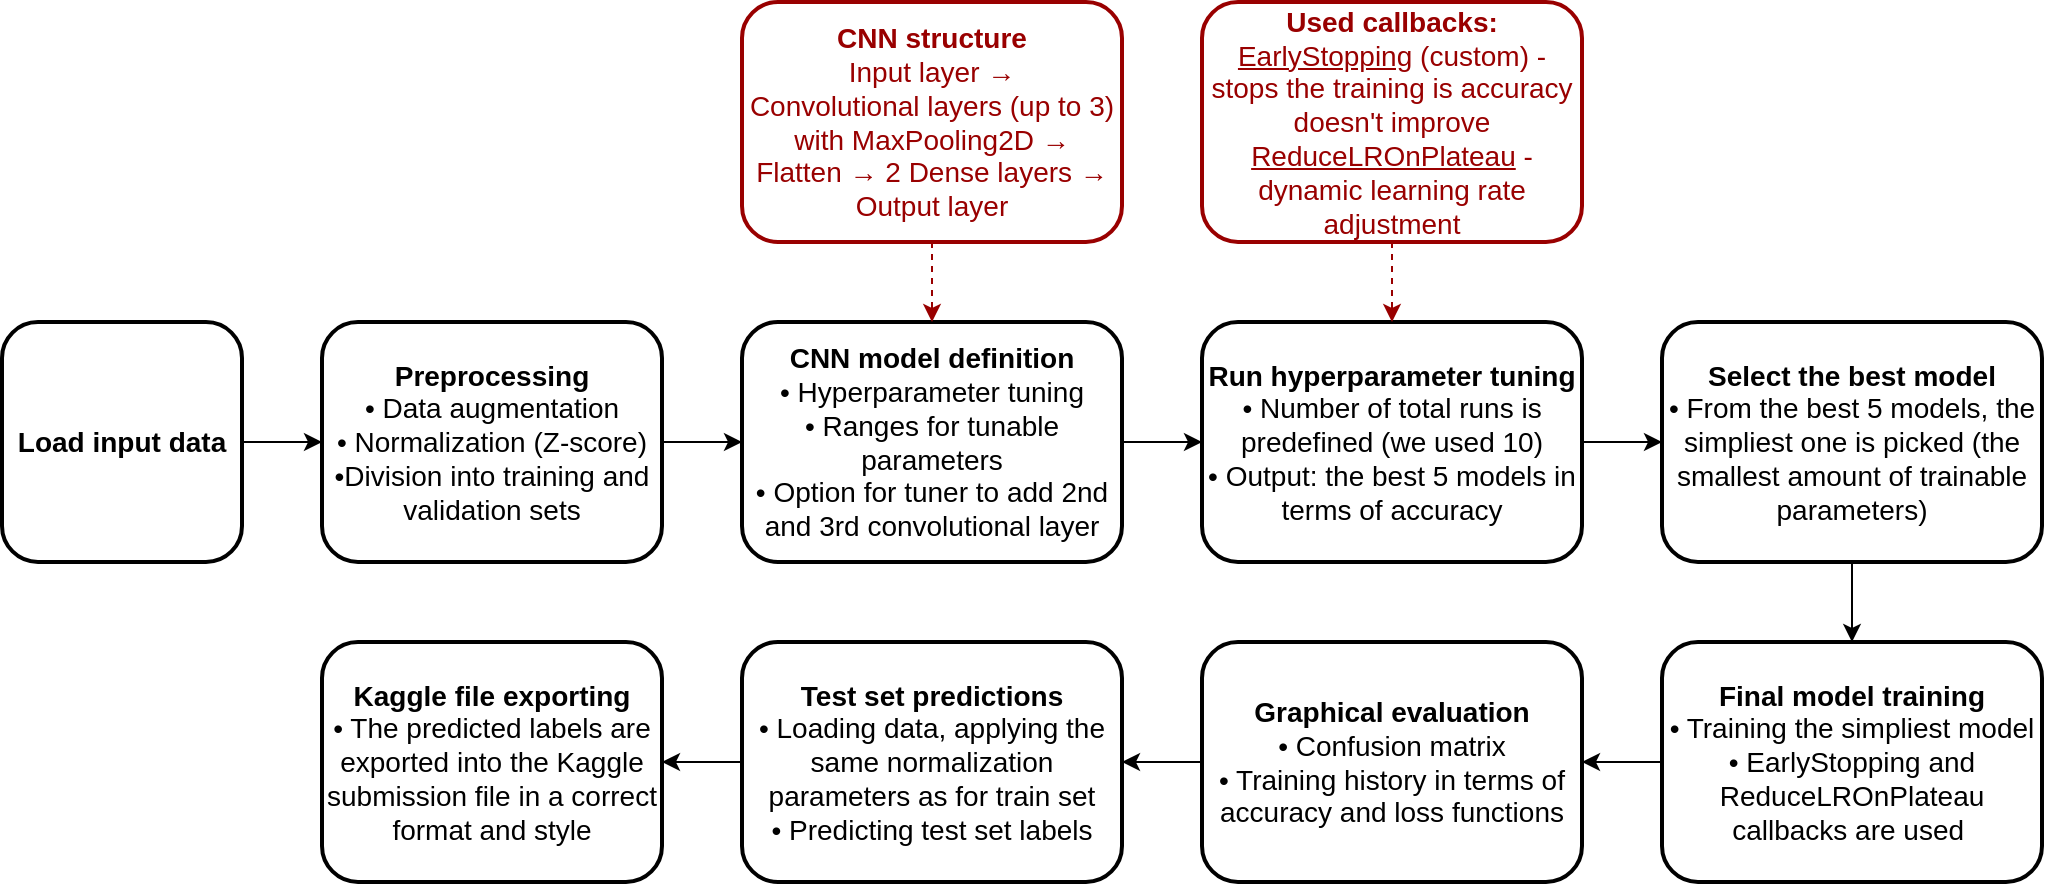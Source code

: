 <mxfile version="22.1.2" type="device">
  <diagram id="C5RBs43oDa-KdzZeNtuy" name="Page-1">
    <mxGraphModel dx="1242" dy="808" grid="1" gridSize="10" guides="1" tooltips="1" connect="1" arrows="1" fold="1" page="1" pageScale="1" pageWidth="827" pageHeight="1169" math="0" shadow="0">
      <root>
        <mxCell id="WIyWlLk6GJQsqaUBKTNV-0" />
        <mxCell id="WIyWlLk6GJQsqaUBKTNV-1" parent="WIyWlLk6GJQsqaUBKTNV-0" />
        <mxCell id="wlHIV6wLXMOUE_OSpk_u-2" style="edgeStyle=orthogonalEdgeStyle;rounded=0;orthogonalLoop=1;jettySize=auto;html=1;exitX=1;exitY=0.5;exitDx=0;exitDy=0;entryX=0;entryY=0.5;entryDx=0;entryDy=0;" parent="WIyWlLk6GJQsqaUBKTNV-1" source="wlHIV6wLXMOUE_OSpk_u-0" target="wlHIV6wLXMOUE_OSpk_u-1" edge="1">
          <mxGeometry relative="1" as="geometry" />
        </mxCell>
        <mxCell id="wlHIV6wLXMOUE_OSpk_u-0" value="&lt;b&gt;Load input data&lt;/b&gt;" style="rounded=1;whiteSpace=wrap;html=1;strokeWidth=2;fontSize=14;" parent="WIyWlLk6GJQsqaUBKTNV-1" vertex="1">
          <mxGeometry x="40" y="390" width="120" height="120" as="geometry" />
        </mxCell>
        <mxCell id="wlHIV6wLXMOUE_OSpk_u-4" style="edgeStyle=orthogonalEdgeStyle;rounded=0;orthogonalLoop=1;jettySize=auto;html=1;exitX=1;exitY=0.5;exitDx=0;exitDy=0;entryX=0;entryY=0.5;entryDx=0;entryDy=0;" parent="WIyWlLk6GJQsqaUBKTNV-1" source="wlHIV6wLXMOUE_OSpk_u-1" target="wlHIV6wLXMOUE_OSpk_u-3" edge="1">
          <mxGeometry relative="1" as="geometry" />
        </mxCell>
        <mxCell id="wlHIV6wLXMOUE_OSpk_u-1" value="&lt;b&gt;Preprocessing&lt;/b&gt;&lt;br&gt;• Data augmentation&lt;br&gt;• Normalization (Z-score)&lt;br&gt;•Division into training and validation sets" style="rounded=1;whiteSpace=wrap;html=1;strokeWidth=2;fontSize=14;" parent="WIyWlLk6GJQsqaUBKTNV-1" vertex="1">
          <mxGeometry x="200" y="390" width="170" height="120" as="geometry" />
        </mxCell>
        <mxCell id="wlHIV6wLXMOUE_OSpk_u-8" style="edgeStyle=orthogonalEdgeStyle;rounded=0;orthogonalLoop=1;jettySize=auto;html=1;exitX=1;exitY=0.5;exitDx=0;exitDy=0;entryX=0;entryY=0.5;entryDx=0;entryDy=0;" parent="WIyWlLk6GJQsqaUBKTNV-1" source="wlHIV6wLXMOUE_OSpk_u-3" target="wlHIV6wLXMOUE_OSpk_u-5" edge="1">
          <mxGeometry relative="1" as="geometry" />
        </mxCell>
        <mxCell id="wlHIV6wLXMOUE_OSpk_u-3" value="&lt;b&gt;CNN model definition&lt;/b&gt;&lt;br&gt;• Hyperparameter tuning&lt;br&gt;• Ranges for tunable parameters&lt;br&gt;• Option for tuner to add 2nd and 3rd convolutional layer" style="rounded=1;whiteSpace=wrap;html=1;strokeWidth=2;fontSize=14;" parent="WIyWlLk6GJQsqaUBKTNV-1" vertex="1">
          <mxGeometry x="410" y="390" width="190" height="120" as="geometry" />
        </mxCell>
        <mxCell id="wlHIV6wLXMOUE_OSpk_u-9" style="edgeStyle=orthogonalEdgeStyle;rounded=0;orthogonalLoop=1;jettySize=auto;html=1;exitX=1;exitY=0.5;exitDx=0;exitDy=0;entryX=0;entryY=0.5;entryDx=0;entryDy=0;" parent="WIyWlLk6GJQsqaUBKTNV-1" source="wlHIV6wLXMOUE_OSpk_u-5" target="wlHIV6wLXMOUE_OSpk_u-6" edge="1">
          <mxGeometry relative="1" as="geometry" />
        </mxCell>
        <mxCell id="wlHIV6wLXMOUE_OSpk_u-5" value="&lt;b&gt;Run hyperparameter tuning&lt;/b&gt;&lt;br&gt;• Number of total runs is predefined (we used 10)&lt;br&gt;• Output: the best 5 models in terms of accuracy" style="rounded=1;whiteSpace=wrap;html=1;strokeWidth=2;fontSize=14;" parent="WIyWlLk6GJQsqaUBKTNV-1" vertex="1">
          <mxGeometry x="640" y="390" width="190" height="120" as="geometry" />
        </mxCell>
        <mxCell id="wlHIV6wLXMOUE_OSpk_u-10" style="edgeStyle=orthogonalEdgeStyle;rounded=0;orthogonalLoop=1;jettySize=auto;html=1;exitX=0.5;exitY=1;exitDx=0;exitDy=0;entryX=0.5;entryY=0;entryDx=0;entryDy=0;" parent="WIyWlLk6GJQsqaUBKTNV-1" source="wlHIV6wLXMOUE_OSpk_u-6" target="wlHIV6wLXMOUE_OSpk_u-7" edge="1">
          <mxGeometry relative="1" as="geometry" />
        </mxCell>
        <mxCell id="wlHIV6wLXMOUE_OSpk_u-6" value="&lt;b&gt;Select the best model&lt;/b&gt;&lt;br&gt;• From the best 5 models, the simpliest one is picked (the smallest amount of trainable parameters)" style="rounded=1;whiteSpace=wrap;html=1;strokeWidth=2;fontSize=14;" parent="WIyWlLk6GJQsqaUBKTNV-1" vertex="1">
          <mxGeometry x="870" y="390" width="190" height="120" as="geometry" />
        </mxCell>
        <mxCell id="wlHIV6wLXMOUE_OSpk_u-14" style="edgeStyle=orthogonalEdgeStyle;rounded=0;orthogonalLoop=1;jettySize=auto;html=1;exitX=0;exitY=0.5;exitDx=0;exitDy=0;entryX=1;entryY=0.5;entryDx=0;entryDy=0;" parent="WIyWlLk6GJQsqaUBKTNV-1" source="wlHIV6wLXMOUE_OSpk_u-7" target="wlHIV6wLXMOUE_OSpk_u-11" edge="1">
          <mxGeometry relative="1" as="geometry" />
        </mxCell>
        <mxCell id="wlHIV6wLXMOUE_OSpk_u-7" value="&lt;b&gt;Final model training&lt;/b&gt;&lt;br&gt;• Training the simpliest model&lt;br&gt;• EarlyStopping and ReduceLROnPlateau callbacks are used&amp;nbsp;" style="rounded=1;whiteSpace=wrap;html=1;strokeWidth=2;fontSize=14;" parent="WIyWlLk6GJQsqaUBKTNV-1" vertex="1">
          <mxGeometry x="870" y="550" width="190" height="120" as="geometry" />
        </mxCell>
        <mxCell id="wlHIV6wLXMOUE_OSpk_u-15" style="edgeStyle=orthogonalEdgeStyle;rounded=0;orthogonalLoop=1;jettySize=auto;html=1;exitX=0;exitY=0.5;exitDx=0;exitDy=0;entryX=1;entryY=0.5;entryDx=0;entryDy=0;" parent="WIyWlLk6GJQsqaUBKTNV-1" source="wlHIV6wLXMOUE_OSpk_u-11" target="wlHIV6wLXMOUE_OSpk_u-12" edge="1">
          <mxGeometry relative="1" as="geometry" />
        </mxCell>
        <mxCell id="wlHIV6wLXMOUE_OSpk_u-11" value="&lt;b&gt;Graphical evaluation&lt;/b&gt;&lt;br&gt;• Confusion matrix&lt;br&gt;• Training history in terms of accuracy and loss functions" style="rounded=1;whiteSpace=wrap;html=1;strokeWidth=2;fontSize=14;" parent="WIyWlLk6GJQsqaUBKTNV-1" vertex="1">
          <mxGeometry x="640" y="550" width="190" height="120" as="geometry" />
        </mxCell>
        <mxCell id="wlHIV6wLXMOUE_OSpk_u-16" style="edgeStyle=orthogonalEdgeStyle;rounded=0;orthogonalLoop=1;jettySize=auto;html=1;exitX=0;exitY=0.5;exitDx=0;exitDy=0;entryX=1;entryY=0.5;entryDx=0;entryDy=0;" parent="WIyWlLk6GJQsqaUBKTNV-1" source="wlHIV6wLXMOUE_OSpk_u-12" target="wlHIV6wLXMOUE_OSpk_u-13" edge="1">
          <mxGeometry relative="1" as="geometry" />
        </mxCell>
        <mxCell id="wlHIV6wLXMOUE_OSpk_u-12" value="&lt;b&gt;Test set predictions&lt;/b&gt;&lt;br&gt;• Loading data, applying the same normalization parameters as for train set&lt;br&gt;• Predicting test set labels" style="rounded=1;whiteSpace=wrap;html=1;strokeWidth=2;fontSize=14;" parent="WIyWlLk6GJQsqaUBKTNV-1" vertex="1">
          <mxGeometry x="410" y="550" width="190" height="120" as="geometry" />
        </mxCell>
        <mxCell id="wlHIV6wLXMOUE_OSpk_u-13" value="&lt;b&gt;Kaggle file exporting&lt;/b&gt;&lt;br&gt;• The predicted labels are exported into the Kaggle submission file in a correct format and style" style="rounded=1;whiteSpace=wrap;html=1;strokeWidth=2;fontSize=14;" parent="WIyWlLk6GJQsqaUBKTNV-1" vertex="1">
          <mxGeometry x="200" y="550" width="170" height="120" as="geometry" />
        </mxCell>
        <mxCell id="wlHIV6wLXMOUE_OSpk_u-21" style="edgeStyle=orthogonalEdgeStyle;rounded=0;orthogonalLoop=1;jettySize=auto;html=1;exitX=0.5;exitY=1;exitDx=0;exitDy=0;entryX=0.5;entryY=0;entryDx=0;entryDy=0;fontColor=#990000;strokeColor=#990000;dashed=1;" parent="WIyWlLk6GJQsqaUBKTNV-1" source="wlHIV6wLXMOUE_OSpk_u-17" target="wlHIV6wLXMOUE_OSpk_u-3" edge="1">
          <mxGeometry relative="1" as="geometry" />
        </mxCell>
        <mxCell id="wlHIV6wLXMOUE_OSpk_u-17" value="&lt;b&gt;CNN structure&lt;/b&gt;&lt;br&gt;Input layer → &lt;br&gt;Convolutional layers (up to 3) with MaxPooling2D&amp;nbsp;→ Flatten&amp;nbsp;→ 2 Dense layers&amp;nbsp;→ Output layer" style="rounded=1;whiteSpace=wrap;html=1;strokeWidth=2;fontSize=14;fontColor=#990000;strokeColor=#990000;" parent="WIyWlLk6GJQsqaUBKTNV-1" vertex="1">
          <mxGeometry x="410" y="230" width="190" height="120" as="geometry" />
        </mxCell>
        <mxCell id="wlHIV6wLXMOUE_OSpk_u-19" style="edgeStyle=orthogonalEdgeStyle;rounded=0;orthogonalLoop=1;jettySize=auto;html=1;exitX=0.5;exitY=1;exitDx=0;exitDy=0;entryX=0.5;entryY=0;entryDx=0;entryDy=0;dashed=1;strokeColor=#990000;" parent="WIyWlLk6GJQsqaUBKTNV-1" source="wlHIV6wLXMOUE_OSpk_u-18" target="wlHIV6wLXMOUE_OSpk_u-5" edge="1">
          <mxGeometry relative="1" as="geometry">
            <Array as="points">
              <mxPoint x="735" y="370" />
              <mxPoint x="735" y="370" />
            </Array>
          </mxGeometry>
        </mxCell>
        <mxCell id="wlHIV6wLXMOUE_OSpk_u-18" value="&lt;b&gt;Used callbacks:&lt;/b&gt;&lt;br&gt;&lt;u style=&quot;&quot;&gt;EarlyStopping&lt;/u&gt; (custom) - stops the training is accuracy doesn&#39;t improve&lt;br&gt;&lt;u&gt;ReduceLROnPlateau&lt;/u&gt; - dynamic learning rate adjustment" style="rounded=1;whiteSpace=wrap;html=1;strokeWidth=2;fontSize=14;fontColor=#990000;strokeColor=#990000;" parent="WIyWlLk6GJQsqaUBKTNV-1" vertex="1">
          <mxGeometry x="640" y="230" width="190" height="120" as="geometry" />
        </mxCell>
      </root>
    </mxGraphModel>
  </diagram>
</mxfile>
